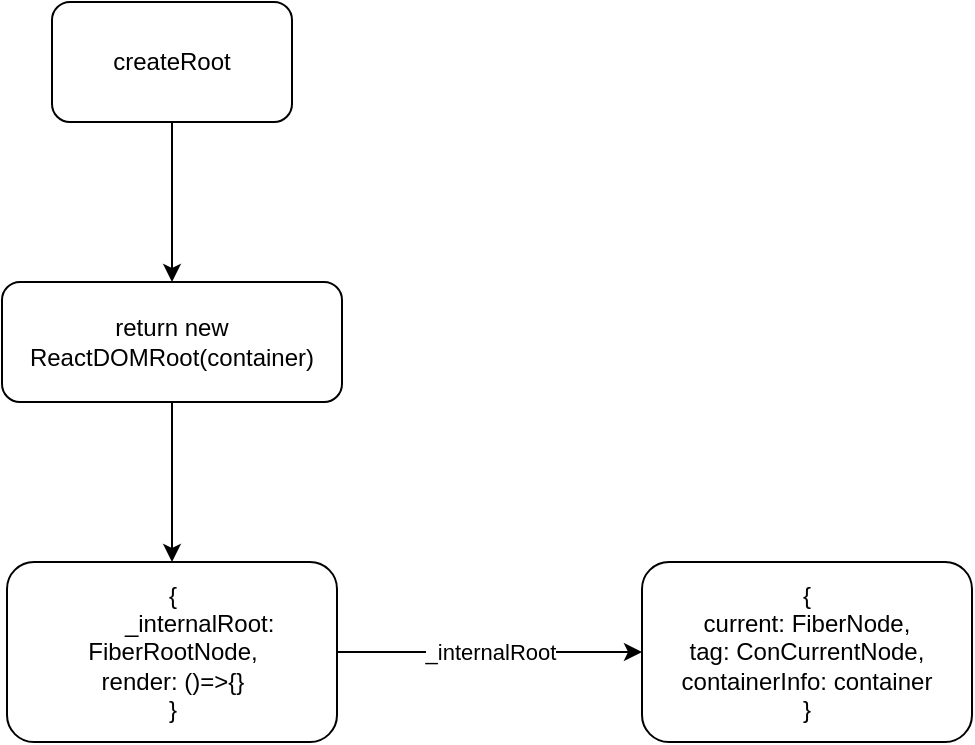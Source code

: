 <mxfile>
    <diagram id="2pXP7qQ5MoRVqwdkIZOr" name="Page-1">
        <mxGraphModel dx="772" dy="855" grid="1" gridSize="10" guides="1" tooltips="1" connect="1" arrows="1" fold="1" page="0" pageScale="1" pageWidth="827" pageHeight="1169" math="0" shadow="0">
            <root>
                <mxCell id="0"/>
                <mxCell id="1" parent="0"/>
                <mxCell id="4" value="" style="edgeStyle=none;html=1;" parent="1" source="2" target="3" edge="1">
                    <mxGeometry relative="1" as="geometry"/>
                </mxCell>
                <mxCell id="2" value="createRoot" style="rounded=1;whiteSpace=wrap;html=1;" parent="1" vertex="1">
                    <mxGeometry x="205" y="110" width="120" height="60" as="geometry"/>
                </mxCell>
                <mxCell id="6" value="" style="edgeStyle=none;html=1;" parent="1" source="3" target="5" edge="1">
                    <mxGeometry relative="1" as="geometry"/>
                </mxCell>
                <mxCell id="3" value="return new ReactDOMRoot(container)" style="rounded=1;whiteSpace=wrap;html=1;" parent="1" vertex="1">
                    <mxGeometry x="180" y="250" width="170" height="60" as="geometry"/>
                </mxCell>
                <mxCell id="8" value="_internalRoot" style="edgeStyle=none;html=1;" parent="1" source="5" target="7" edge="1">
                    <mxGeometry relative="1" as="geometry"/>
                </mxCell>
                <mxCell id="5" value="{&lt;br&gt;&lt;span style=&quot;white-space: pre&quot;&gt;&#9;&lt;/span&gt;_internalRoot: FiberRootNode,&lt;br&gt;render: ()=&amp;gt;{}&lt;br&gt;}" style="rounded=1;whiteSpace=wrap;html=1;" parent="1" vertex="1">
                    <mxGeometry x="182.5" y="390" width="165" height="90" as="geometry"/>
                </mxCell>
                <mxCell id="7" value="{&lt;br&gt;current: FiberNode,&lt;br&gt;tag: ConCurrentNode,&lt;br&gt;containerInfo: container&lt;br&gt;}" style="rounded=1;whiteSpace=wrap;html=1;" parent="1" vertex="1">
                    <mxGeometry x="500" y="390" width="165" height="90" as="geometry"/>
                </mxCell>
            </root>
        </mxGraphModel>
    </diagram>
</mxfile>